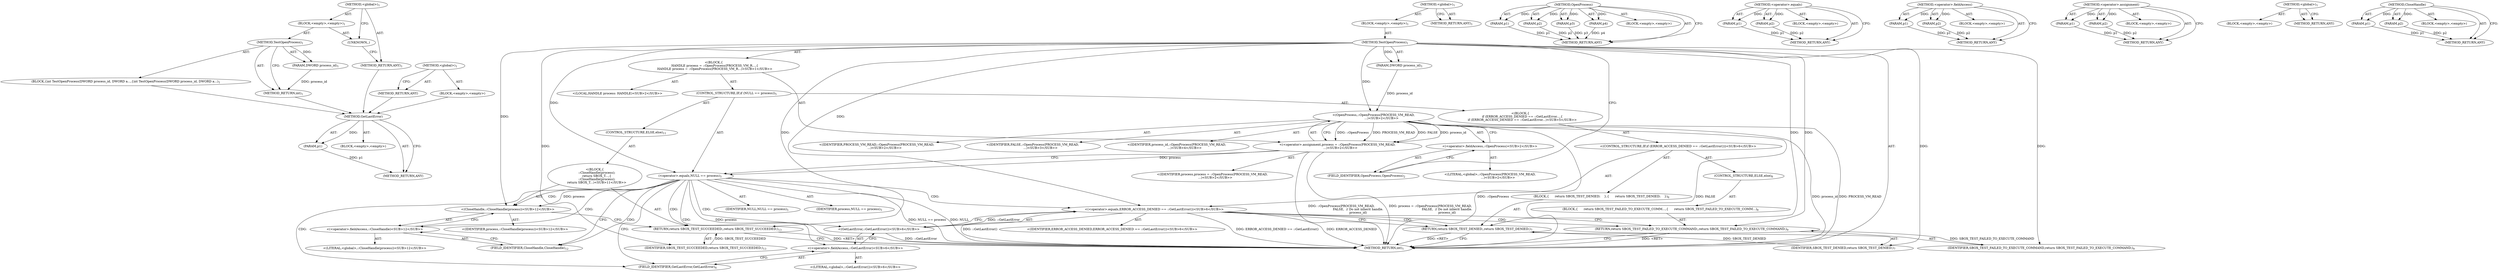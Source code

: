 digraph "&lt;global&gt;" {
vulnerable_92 [label=<(METHOD,GetLastError)>];
vulnerable_93 [label=<(PARAM,p1)>];
vulnerable_94 [label=<(BLOCK,&lt;empty&gt;,&lt;empty&gt;)>];
vulnerable_95 [label=<(METHOD_RETURN,ANY)>];
vulnerable_6 [label=<(METHOD,&lt;global&gt;)<SUB>1</SUB>>];
vulnerable_7 [label=<(BLOCK,&lt;empty&gt;,&lt;empty&gt;)<SUB>1</SUB>>];
vulnerable_8 [label=<(METHOD,TestOpenProcess)<SUB>1</SUB>>];
vulnerable_9 [label=<(PARAM,DWORD process_id)<SUB>1</SUB>>];
vulnerable_10 [label="<(BLOCK,{
  HANDLE process = ::OpenProcess(PROCESS_VM_R...,{
  HANDLE process = ::OpenProcess(PROCESS_VM_R...)<SUB>1</SUB>>"];
vulnerable_11 [label="<(LOCAL,HANDLE process: HANDLE)<SUB>2</SUB>>"];
vulnerable_12 [label="<(&lt;operator&gt;.assignment,process = ::OpenProcess(PROCESS_VM_READ,
      ...)<SUB>2</SUB>>"];
vulnerable_13 [label="<(IDENTIFIER,process,process = ::OpenProcess(PROCESS_VM_READ,
      ...)<SUB>2</SUB>>"];
vulnerable_14 [label="<(OpenProcess,::OpenProcess(PROCESS_VM_READ,
                ...)<SUB>2</SUB>>"];
vulnerable_15 [label="<(&lt;operator&gt;.fieldAccess,::OpenProcess)<SUB>2</SUB>>"];
vulnerable_16 [label="<(LITERAL,&lt;global&gt;,::OpenProcess(PROCESS_VM_READ,
                ...)<SUB>2</SUB>>"];
vulnerable_17 [label=<(FIELD_IDENTIFIER,OpenProcess,OpenProcess)<SUB>2</SUB>>];
vulnerable_18 [label="<(IDENTIFIER,PROCESS_VM_READ,::OpenProcess(PROCESS_VM_READ,
                ...)<SUB>2</SUB>>"];
vulnerable_19 [label="<(IDENTIFIER,FALSE,::OpenProcess(PROCESS_VM_READ,
                ...)<SUB>3</SUB>>"];
vulnerable_20 [label="<(IDENTIFIER,process_id,::OpenProcess(PROCESS_VM_READ,
                ...)<SUB>4</SUB>>"];
vulnerable_21 [label=<(CONTROL_STRUCTURE,IF,if (NULL == process))<SUB>5</SUB>>];
vulnerable_22 [label=<(&lt;operator&gt;.equals,NULL == process)<SUB>5</SUB>>];
vulnerable_23 [label=<(IDENTIFIER,NULL,NULL == process)<SUB>5</SUB>>];
vulnerable_24 [label=<(IDENTIFIER,process,NULL == process)<SUB>5</SUB>>];
vulnerable_25 [label="<(BLOCK,{
    if (ERROR_ACCESS_DENIED == ::GetLastError...,{
    if (ERROR_ACCESS_DENIED == ::GetLastError...)<SUB>5</SUB>>"];
vulnerable_26 [label="<(CONTROL_STRUCTURE,IF,if (ERROR_ACCESS_DENIED == ::GetLastError()))<SUB>6</SUB>>"];
vulnerable_27 [label="<(&lt;operator&gt;.equals,ERROR_ACCESS_DENIED == ::GetLastError())<SUB>6</SUB>>"];
vulnerable_28 [label="<(IDENTIFIER,ERROR_ACCESS_DENIED,ERROR_ACCESS_DENIED == ::GetLastError())<SUB>6</SUB>>"];
vulnerable_29 [label="<(GetLastError,::GetLastError())<SUB>6</SUB>>"];
vulnerable_30 [label="<(&lt;operator&gt;.fieldAccess,::GetLastError)<SUB>6</SUB>>"];
vulnerable_31 [label="<(LITERAL,&lt;global&gt;,::GetLastError())<SUB>6</SUB>>"];
vulnerable_32 [label=<(FIELD_IDENTIFIER,GetLastError,GetLastError)<SUB>6</SUB>>];
vulnerable_33 [label=<(BLOCK,{
      return SBOX_TEST_DENIED;
    },{
      return SBOX_TEST_DENIED;
    })<SUB>6</SUB>>];
vulnerable_34 [label=<(RETURN,return SBOX_TEST_DENIED;,return SBOX_TEST_DENIED;)<SUB>7</SUB>>];
vulnerable_35 [label=<(IDENTIFIER,SBOX_TEST_DENIED,return SBOX_TEST_DENIED;)<SUB>7</SUB>>];
vulnerable_36 [label=<(CONTROL_STRUCTURE,ELSE,else)<SUB>8</SUB>>];
vulnerable_37 [label=<(BLOCK,{
      return SBOX_TEST_FAILED_TO_EXECUTE_COMM...,{
      return SBOX_TEST_FAILED_TO_EXECUTE_COMM...)<SUB>8</SUB>>];
vulnerable_38 [label=<(RETURN,return SBOX_TEST_FAILED_TO_EXECUTE_COMMAND;,return SBOX_TEST_FAILED_TO_EXECUTE_COMMAND;)<SUB>9</SUB>>];
vulnerable_39 [label=<(IDENTIFIER,SBOX_TEST_FAILED_TO_EXECUTE_COMMAND,return SBOX_TEST_FAILED_TO_EXECUTE_COMMAND;)<SUB>9</SUB>>];
vulnerable_40 [label=<(CONTROL_STRUCTURE,ELSE,else)<SUB>11</SUB>>];
vulnerable_41 [label="<(BLOCK,{
    ::CloseHandle(process);
    return SBOX_T...,{
    ::CloseHandle(process);
    return SBOX_T...)<SUB>11</SUB>>"];
vulnerable_42 [label="<(CloseHandle,::CloseHandle(process))<SUB>12</SUB>>"];
vulnerable_43 [label="<(&lt;operator&gt;.fieldAccess,::CloseHandle)<SUB>12</SUB>>"];
vulnerable_44 [label="<(LITERAL,&lt;global&gt;,::CloseHandle(process))<SUB>12</SUB>>"];
vulnerable_45 [label=<(FIELD_IDENTIFIER,CloseHandle,CloseHandle)<SUB>12</SUB>>];
vulnerable_46 [label="<(IDENTIFIER,process,::CloseHandle(process))<SUB>12</SUB>>"];
vulnerable_47 [label=<(RETURN,return SBOX_TEST_SUCCEEDED;,return SBOX_TEST_SUCCEEDED;)<SUB>13</SUB>>];
vulnerable_48 [label=<(IDENTIFIER,SBOX_TEST_SUCCEEDED,return SBOX_TEST_SUCCEEDED;)<SUB>13</SUB>>];
vulnerable_49 [label=<(METHOD_RETURN,int)<SUB>1</SUB>>];
vulnerable_51 [label=<(METHOD_RETURN,ANY)<SUB>1</SUB>>];
vulnerable_75 [label=<(METHOD,OpenProcess)>];
vulnerable_76 [label=<(PARAM,p1)>];
vulnerable_77 [label=<(PARAM,p2)>];
vulnerable_78 [label=<(PARAM,p3)>];
vulnerable_79 [label=<(PARAM,p4)>];
vulnerable_80 [label=<(BLOCK,&lt;empty&gt;,&lt;empty&gt;)>];
vulnerable_81 [label=<(METHOD_RETURN,ANY)>];
vulnerable_87 [label=<(METHOD,&lt;operator&gt;.equals)>];
vulnerable_88 [label=<(PARAM,p1)>];
vulnerable_89 [label=<(PARAM,p2)>];
vulnerable_90 [label=<(BLOCK,&lt;empty&gt;,&lt;empty&gt;)>];
vulnerable_91 [label=<(METHOD_RETURN,ANY)>];
vulnerable_82 [label=<(METHOD,&lt;operator&gt;.fieldAccess)>];
vulnerable_83 [label=<(PARAM,p1)>];
vulnerable_84 [label=<(PARAM,p2)>];
vulnerable_85 [label=<(BLOCK,&lt;empty&gt;,&lt;empty&gt;)>];
vulnerable_86 [label=<(METHOD_RETURN,ANY)>];
vulnerable_70 [label=<(METHOD,&lt;operator&gt;.assignment)>];
vulnerable_71 [label=<(PARAM,p1)>];
vulnerable_72 [label=<(PARAM,p2)>];
vulnerable_73 [label=<(BLOCK,&lt;empty&gt;,&lt;empty&gt;)>];
vulnerable_74 [label=<(METHOD_RETURN,ANY)>];
vulnerable_64 [label=<(METHOD,&lt;global&gt;)<SUB>1</SUB>>];
vulnerable_65 [label=<(BLOCK,&lt;empty&gt;,&lt;empty&gt;)>];
vulnerable_66 [label=<(METHOD_RETURN,ANY)>];
vulnerable_96 [label=<(METHOD,CloseHandle)>];
vulnerable_97 [label=<(PARAM,p1)>];
vulnerable_98 [label=<(PARAM,p2)>];
vulnerable_99 [label=<(BLOCK,&lt;empty&gt;,&lt;empty&gt;)>];
vulnerable_100 [label=<(METHOD_RETURN,ANY)>];
fixed_6 [label=<(METHOD,&lt;global&gt;)<SUB>1</SUB>>];
fixed_7 [label=<(BLOCK,&lt;empty&gt;,&lt;empty&gt;)<SUB>1</SUB>>];
fixed_8 [label=<(METHOD,TestOpenProcess)<SUB>1</SUB>>];
fixed_9 [label=<(PARAM,DWORD process_id)<SUB>1</SUB>>];
fixed_10 [label=<(BLOCK,{
int TestOpenProcess(DWORD process_id, DWORD a...,{
int TestOpenProcess(DWORD process_id, DWORD a...)<SUB>1</SUB>>];
fixed_11 [label=<(METHOD_RETURN,int)<SUB>1</SUB>>];
fixed_13 [label=<(UNKNOWN,,)>];
fixed_14 [label=<(METHOD_RETURN,ANY)<SUB>1</SUB>>];
fixed_25 [label=<(METHOD,&lt;global&gt;)<SUB>1</SUB>>];
fixed_26 [label=<(BLOCK,&lt;empty&gt;,&lt;empty&gt;)>];
fixed_27 [label=<(METHOD_RETURN,ANY)>];
vulnerable_92 -> vulnerable_93  [key=0, label="AST: "];
vulnerable_92 -> vulnerable_93  [key=1, label="DDG: "];
vulnerable_92 -> vulnerable_94  [key=0, label="AST: "];
vulnerable_92 -> vulnerable_95  [key=0, label="AST: "];
vulnerable_92 -> vulnerable_95  [key=1, label="CFG: "];
vulnerable_93 -> vulnerable_95  [key=0, label="DDG: p1"];
vulnerable_6 -> vulnerable_7  [key=0, label="AST: "];
vulnerable_6 -> vulnerable_51  [key=0, label="AST: "];
vulnerable_6 -> vulnerable_51  [key=1, label="CFG: "];
vulnerable_7 -> vulnerable_8  [key=0, label="AST: "];
vulnerable_8 -> vulnerable_9  [key=0, label="AST: "];
vulnerable_8 -> vulnerable_9  [key=1, label="DDG: "];
vulnerable_8 -> vulnerable_10  [key=0, label="AST: "];
vulnerable_8 -> vulnerable_49  [key=0, label="AST: "];
vulnerable_8 -> vulnerable_17  [key=0, label="CFG: "];
vulnerable_8 -> vulnerable_14  [key=0, label="DDG: "];
vulnerable_8 -> vulnerable_22  [key=0, label="DDG: "];
vulnerable_8 -> vulnerable_47  [key=0, label="DDG: "];
vulnerable_8 -> vulnerable_27  [key=0, label="DDG: "];
vulnerable_8 -> vulnerable_34  [key=0, label="DDG: "];
vulnerable_8 -> vulnerable_42  [key=0, label="DDG: "];
vulnerable_8 -> vulnerable_48  [key=0, label="DDG: "];
vulnerable_8 -> vulnerable_35  [key=0, label="DDG: "];
vulnerable_8 -> vulnerable_38  [key=0, label="DDG: "];
vulnerable_8 -> vulnerable_39  [key=0, label="DDG: "];
vulnerable_9 -> vulnerable_14  [key=0, label="DDG: process_id"];
vulnerable_10 -> vulnerable_11  [key=0, label="AST: "];
vulnerable_10 -> vulnerable_12  [key=0, label="AST: "];
vulnerable_10 -> vulnerable_21  [key=0, label="AST: "];
vulnerable_12 -> vulnerable_13  [key=0, label="AST: "];
vulnerable_12 -> vulnerable_14  [key=0, label="AST: "];
vulnerable_12 -> vulnerable_22  [key=0, label="CFG: "];
vulnerable_12 -> vulnerable_22  [key=1, label="DDG: process"];
vulnerable_12 -> vulnerable_49  [key=0, label="DDG: ::OpenProcess(PROCESS_VM_READ,
                                  FALSE,  // Do not inherit handle.
                                  process_id)"];
vulnerable_12 -> vulnerable_49  [key=1, label="DDG: process = ::OpenProcess(PROCESS_VM_READ,
                                  FALSE,  // Do not inherit handle.
                                  process_id)"];
vulnerable_14 -> vulnerable_15  [key=0, label="AST: "];
vulnerable_14 -> vulnerable_18  [key=0, label="AST: "];
vulnerable_14 -> vulnerable_19  [key=0, label="AST: "];
vulnerable_14 -> vulnerable_20  [key=0, label="AST: "];
vulnerable_14 -> vulnerable_12  [key=0, label="CFG: "];
vulnerable_14 -> vulnerable_12  [key=1, label="DDG: ::OpenProcess"];
vulnerable_14 -> vulnerable_12  [key=2, label="DDG: PROCESS_VM_READ"];
vulnerable_14 -> vulnerable_12  [key=3, label="DDG: FALSE"];
vulnerable_14 -> vulnerable_12  [key=4, label="DDG: process_id"];
vulnerable_14 -> vulnerable_49  [key=0, label="DDG: ::OpenProcess"];
vulnerable_14 -> vulnerable_49  [key=1, label="DDG: FALSE"];
vulnerable_14 -> vulnerable_49  [key=2, label="DDG: process_id"];
vulnerable_14 -> vulnerable_49  [key=3, label="DDG: PROCESS_VM_READ"];
vulnerable_15 -> vulnerable_16  [key=0, label="AST: "];
vulnerable_15 -> vulnerable_17  [key=0, label="AST: "];
vulnerable_15 -> vulnerable_14  [key=0, label="CFG: "];
vulnerable_17 -> vulnerable_15  [key=0, label="CFG: "];
vulnerable_21 -> vulnerable_22  [key=0, label="AST: "];
vulnerable_21 -> vulnerable_25  [key=0, label="AST: "];
vulnerable_21 -> vulnerable_40  [key=0, label="AST: "];
vulnerable_22 -> vulnerable_23  [key=0, label="AST: "];
vulnerable_22 -> vulnerable_24  [key=0, label="AST: "];
vulnerable_22 -> vulnerable_32  [key=0, label="CFG: "];
vulnerable_22 -> vulnerable_32  [key=1, label="CDG: "];
vulnerable_22 -> vulnerable_45  [key=0, label="CFG: "];
vulnerable_22 -> vulnerable_45  [key=1, label="CDG: "];
vulnerable_22 -> vulnerable_49  [key=0, label="DDG: process"];
vulnerable_22 -> vulnerable_49  [key=1, label="DDG: NULL == process"];
vulnerable_22 -> vulnerable_49  [key=2, label="DDG: NULL"];
vulnerable_22 -> vulnerable_42  [key=0, label="DDG: process"];
vulnerable_22 -> vulnerable_42  [key=1, label="CDG: "];
vulnerable_22 -> vulnerable_47  [key=0, label="CDG: "];
vulnerable_22 -> vulnerable_30  [key=0, label="CDG: "];
vulnerable_22 -> vulnerable_29  [key=0, label="CDG: "];
vulnerable_22 -> vulnerable_27  [key=0, label="CDG: "];
vulnerable_22 -> vulnerable_43  [key=0, label="CDG: "];
vulnerable_25 -> vulnerable_26  [key=0, label="AST: "];
vulnerable_26 -> vulnerable_27  [key=0, label="AST: "];
vulnerable_26 -> vulnerable_33  [key=0, label="AST: "];
vulnerable_26 -> vulnerable_36  [key=0, label="AST: "];
vulnerable_27 -> vulnerable_28  [key=0, label="AST: "];
vulnerable_27 -> vulnerable_29  [key=0, label="AST: "];
vulnerable_27 -> vulnerable_34  [key=0, label="CFG: "];
vulnerable_27 -> vulnerable_34  [key=1, label="CDG: "];
vulnerable_27 -> vulnerable_38  [key=0, label="CFG: "];
vulnerable_27 -> vulnerable_38  [key=1, label="CDG: "];
vulnerable_27 -> vulnerable_49  [key=0, label="DDG: ::GetLastError()"];
vulnerable_27 -> vulnerable_49  [key=1, label="DDG: ERROR_ACCESS_DENIED == ::GetLastError()"];
vulnerable_27 -> vulnerable_49  [key=2, label="DDG: ERROR_ACCESS_DENIED"];
vulnerable_29 -> vulnerable_30  [key=0, label="AST: "];
vulnerable_29 -> vulnerable_27  [key=0, label="CFG: "];
vulnerable_29 -> vulnerable_27  [key=1, label="DDG: ::GetLastError"];
vulnerable_29 -> vulnerable_49  [key=0, label="DDG: ::GetLastError"];
vulnerable_30 -> vulnerable_31  [key=0, label="AST: "];
vulnerable_30 -> vulnerable_32  [key=0, label="AST: "];
vulnerable_30 -> vulnerable_29  [key=0, label="CFG: "];
vulnerable_32 -> vulnerable_30  [key=0, label="CFG: "];
vulnerable_33 -> vulnerable_34  [key=0, label="AST: "];
vulnerable_34 -> vulnerable_35  [key=0, label="AST: "];
vulnerable_34 -> vulnerable_49  [key=0, label="CFG: "];
vulnerable_34 -> vulnerable_49  [key=1, label="DDG: &lt;RET&gt;"];
vulnerable_35 -> vulnerable_34  [key=0, label="DDG: SBOX_TEST_DENIED"];
vulnerable_36 -> vulnerable_37  [key=0, label="AST: "];
vulnerable_37 -> vulnerable_38  [key=0, label="AST: "];
vulnerable_38 -> vulnerable_39  [key=0, label="AST: "];
vulnerable_38 -> vulnerable_49  [key=0, label="CFG: "];
vulnerable_38 -> vulnerable_49  [key=1, label="DDG: &lt;RET&gt;"];
vulnerable_39 -> vulnerable_38  [key=0, label="DDG: SBOX_TEST_FAILED_TO_EXECUTE_COMMAND"];
vulnerable_40 -> vulnerable_41  [key=0, label="AST: "];
vulnerable_41 -> vulnerable_42  [key=0, label="AST: "];
vulnerable_41 -> vulnerable_47  [key=0, label="AST: "];
vulnerable_42 -> vulnerable_43  [key=0, label="AST: "];
vulnerable_42 -> vulnerable_46  [key=0, label="AST: "];
vulnerable_42 -> vulnerable_47  [key=0, label="CFG: "];
vulnerable_43 -> vulnerable_44  [key=0, label="AST: "];
vulnerable_43 -> vulnerable_45  [key=0, label="AST: "];
vulnerable_43 -> vulnerable_42  [key=0, label="CFG: "];
vulnerable_45 -> vulnerable_43  [key=0, label="CFG: "];
vulnerable_47 -> vulnerable_48  [key=0, label="AST: "];
vulnerable_47 -> vulnerable_49  [key=0, label="CFG: "];
vulnerable_47 -> vulnerable_49  [key=1, label="DDG: &lt;RET&gt;"];
vulnerable_48 -> vulnerable_47  [key=0, label="DDG: SBOX_TEST_SUCCEEDED"];
vulnerable_75 -> vulnerable_76  [key=0, label="AST: "];
vulnerable_75 -> vulnerable_76  [key=1, label="DDG: "];
vulnerable_75 -> vulnerable_80  [key=0, label="AST: "];
vulnerable_75 -> vulnerable_77  [key=0, label="AST: "];
vulnerable_75 -> vulnerable_77  [key=1, label="DDG: "];
vulnerable_75 -> vulnerable_81  [key=0, label="AST: "];
vulnerable_75 -> vulnerable_81  [key=1, label="CFG: "];
vulnerable_75 -> vulnerable_78  [key=0, label="AST: "];
vulnerable_75 -> vulnerable_78  [key=1, label="DDG: "];
vulnerable_75 -> vulnerable_79  [key=0, label="AST: "];
vulnerable_75 -> vulnerable_79  [key=1, label="DDG: "];
vulnerable_76 -> vulnerable_81  [key=0, label="DDG: p1"];
vulnerable_77 -> vulnerable_81  [key=0, label="DDG: p2"];
vulnerable_78 -> vulnerable_81  [key=0, label="DDG: p3"];
vulnerable_79 -> vulnerable_81  [key=0, label="DDG: p4"];
vulnerable_87 -> vulnerable_88  [key=0, label="AST: "];
vulnerable_87 -> vulnerable_88  [key=1, label="DDG: "];
vulnerable_87 -> vulnerable_90  [key=0, label="AST: "];
vulnerable_87 -> vulnerable_89  [key=0, label="AST: "];
vulnerable_87 -> vulnerable_89  [key=1, label="DDG: "];
vulnerable_87 -> vulnerable_91  [key=0, label="AST: "];
vulnerable_87 -> vulnerable_91  [key=1, label="CFG: "];
vulnerable_88 -> vulnerable_91  [key=0, label="DDG: p1"];
vulnerable_89 -> vulnerable_91  [key=0, label="DDG: p2"];
vulnerable_82 -> vulnerable_83  [key=0, label="AST: "];
vulnerable_82 -> vulnerable_83  [key=1, label="DDG: "];
vulnerable_82 -> vulnerable_85  [key=0, label="AST: "];
vulnerable_82 -> vulnerable_84  [key=0, label="AST: "];
vulnerable_82 -> vulnerable_84  [key=1, label="DDG: "];
vulnerable_82 -> vulnerable_86  [key=0, label="AST: "];
vulnerable_82 -> vulnerable_86  [key=1, label="CFG: "];
vulnerable_83 -> vulnerable_86  [key=0, label="DDG: p1"];
vulnerable_84 -> vulnerable_86  [key=0, label="DDG: p2"];
vulnerable_70 -> vulnerable_71  [key=0, label="AST: "];
vulnerable_70 -> vulnerable_71  [key=1, label="DDG: "];
vulnerable_70 -> vulnerable_73  [key=0, label="AST: "];
vulnerable_70 -> vulnerable_72  [key=0, label="AST: "];
vulnerable_70 -> vulnerable_72  [key=1, label="DDG: "];
vulnerable_70 -> vulnerable_74  [key=0, label="AST: "];
vulnerable_70 -> vulnerable_74  [key=1, label="CFG: "];
vulnerable_71 -> vulnerable_74  [key=0, label="DDG: p1"];
vulnerable_72 -> vulnerable_74  [key=0, label="DDG: p2"];
vulnerable_64 -> vulnerable_65  [key=0, label="AST: "];
vulnerable_64 -> vulnerable_66  [key=0, label="AST: "];
vulnerable_64 -> vulnerable_66  [key=1, label="CFG: "];
vulnerable_96 -> vulnerable_97  [key=0, label="AST: "];
vulnerable_96 -> vulnerable_97  [key=1, label="DDG: "];
vulnerable_96 -> vulnerable_99  [key=0, label="AST: "];
vulnerable_96 -> vulnerable_98  [key=0, label="AST: "];
vulnerable_96 -> vulnerable_98  [key=1, label="DDG: "];
vulnerable_96 -> vulnerable_100  [key=0, label="AST: "];
vulnerable_96 -> vulnerable_100  [key=1, label="CFG: "];
vulnerable_97 -> vulnerable_100  [key=0, label="DDG: p1"];
vulnerable_98 -> vulnerable_100  [key=0, label="DDG: p2"];
fixed_6 -> fixed_7  [key=0, label="AST: "];
fixed_6 -> fixed_14  [key=0, label="AST: "];
fixed_6 -> fixed_13  [key=0, label="CFG: "];
fixed_7 -> fixed_8  [key=0, label="AST: "];
fixed_7 -> fixed_13  [key=0, label="AST: "];
fixed_8 -> fixed_9  [key=0, label="AST: "];
fixed_8 -> fixed_9  [key=1, label="DDG: "];
fixed_8 -> fixed_10  [key=0, label="AST: "];
fixed_8 -> fixed_11  [key=0, label="AST: "];
fixed_8 -> fixed_11  [key=1, label="CFG: "];
fixed_9 -> fixed_11  [key=0, label="DDG: process_id"];
fixed_10 -> vulnerable_92  [key=0];
fixed_11 -> vulnerable_92  [key=0];
fixed_13 -> fixed_14  [key=0, label="CFG: "];
fixed_14 -> vulnerable_92  [key=0];
fixed_25 -> fixed_26  [key=0, label="AST: "];
fixed_25 -> fixed_27  [key=0, label="AST: "];
fixed_25 -> fixed_27  [key=1, label="CFG: "];
fixed_26 -> vulnerable_92  [key=0];
fixed_27 -> vulnerable_92  [key=0];
}
